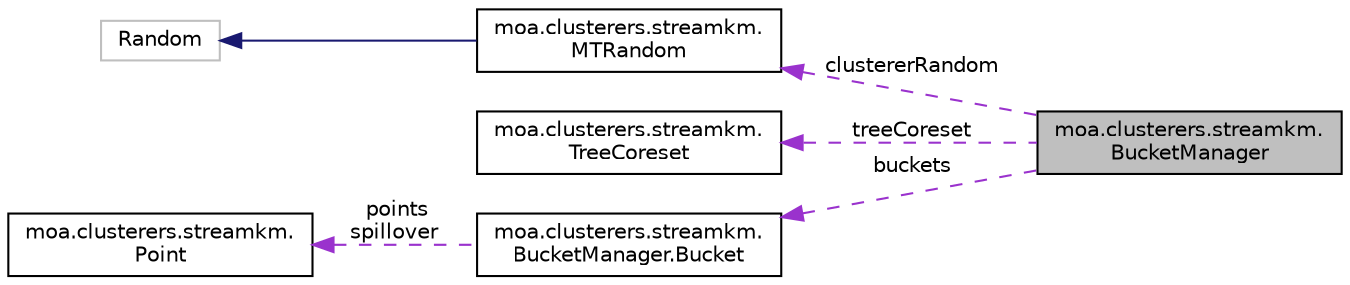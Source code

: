 digraph "moa.clusterers.streamkm.BucketManager"
{
 // LATEX_PDF_SIZE
  edge [fontname="Helvetica",fontsize="10",labelfontname="Helvetica",labelfontsize="10"];
  node [fontname="Helvetica",fontsize="10",shape=record];
  rankdir="LR";
  Node1 [label="moa.clusterers.streamkm.\lBucketManager",height=0.2,width=0.4,color="black", fillcolor="grey75", style="filled", fontcolor="black",tooltip=" "];
  Node2 -> Node1 [dir="back",color="darkorchid3",fontsize="10",style="dashed",label=" clustererRandom" ,fontname="Helvetica"];
  Node2 [label="moa.clusterers.streamkm.\lMTRandom",height=0.2,width=0.4,color="black", fillcolor="white", style="filled",URL="$classmoa_1_1clusterers_1_1streamkm_1_1_m_t_random.html",tooltip=" "];
  Node3 -> Node2 [dir="back",color="midnightblue",fontsize="10",style="solid",fontname="Helvetica"];
  Node3 [label="Random",height=0.2,width=0.4,color="grey75", fillcolor="white", style="filled",tooltip=" "];
  Node4 -> Node1 [dir="back",color="darkorchid3",fontsize="10",style="dashed",label=" treeCoreset" ,fontname="Helvetica"];
  Node4 [label="moa.clusterers.streamkm.\lTreeCoreset",height=0.2,width=0.4,color="black", fillcolor="white", style="filled",URL="$classmoa_1_1clusterers_1_1streamkm_1_1_tree_coreset.html",tooltip=" "];
  Node5 -> Node1 [dir="back",color="darkorchid3",fontsize="10",style="dashed",label=" buckets" ,fontname="Helvetica"];
  Node5 [label="moa.clusterers.streamkm.\lBucketManager.Bucket",height=0.2,width=0.4,color="black", fillcolor="white", style="filled",URL="$classmoa_1_1clusterers_1_1streamkm_1_1_bucket_manager_1_1_bucket.html",tooltip=" "];
  Node6 -> Node5 [dir="back",color="darkorchid3",fontsize="10",style="dashed",label=" points\nspillover" ,fontname="Helvetica"];
  Node6 [label="moa.clusterers.streamkm.\lPoint",height=0.2,width=0.4,color="black", fillcolor="white", style="filled",URL="$classmoa_1_1clusterers_1_1streamkm_1_1_point.html",tooltip=" "];
}
